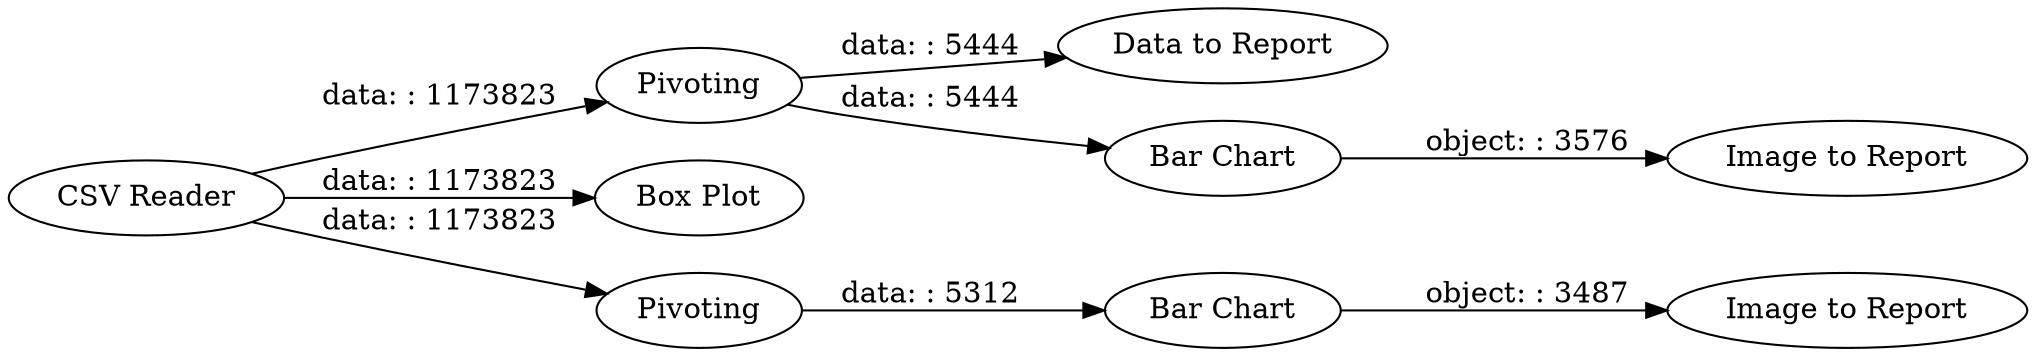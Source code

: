 digraph {
	"4627359333550949615_20" [label="Image to Report"]
	"4627359333550949615_19" [label=Pivoting]
	"4627359333550949615_22" [label="Data to Report"]
	"4627359333550949615_15" [label="Bar Chart"]
	"4627359333550949615_1" [label="CSV Reader"]
	"4627359333550949615_18" [label="Bar Chart"]
	"4627359333550949615_23" [label="Box Plot"]
	"4627359333550949615_21" [label="Image to Report"]
	"4627359333550949615_17" [label=Pivoting]
	"4627359333550949615_1" -> "4627359333550949615_19" [label="data: : 1173823"]
	"4627359333550949615_18" -> "4627359333550949615_21" [label="object: : 3576"]
	"4627359333550949615_19" -> "4627359333550949615_22" [label="data: : 5444"]
	"4627359333550949615_19" -> "4627359333550949615_18" [label="data: : 5444"]
	"4627359333550949615_17" -> "4627359333550949615_15" [label="data: : 5312"]
	"4627359333550949615_15" -> "4627359333550949615_20" [label="object: : 3487"]
	"4627359333550949615_1" -> "4627359333550949615_23" [label="data: : 1173823"]
	"4627359333550949615_1" -> "4627359333550949615_17" [label="data: : 1173823"]
	rankdir=LR
}
